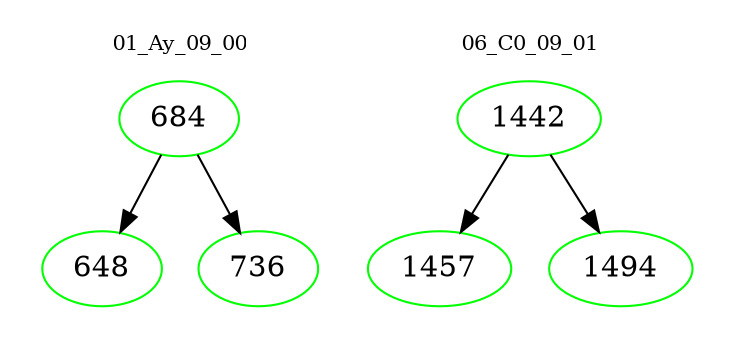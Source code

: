 digraph{
subgraph cluster_0 {
color = white
label = "01_Ay_09_00";
fontsize=10;
T0_684 [label="684", color="green"]
T0_684 -> T0_648 [color="black"]
T0_648 [label="648", color="green"]
T0_684 -> T0_736 [color="black"]
T0_736 [label="736", color="green"]
}
subgraph cluster_1 {
color = white
label = "06_C0_09_01";
fontsize=10;
T1_1442 [label="1442", color="green"]
T1_1442 -> T1_1457 [color="black"]
T1_1457 [label="1457", color="green"]
T1_1442 -> T1_1494 [color="black"]
T1_1494 [label="1494", color="green"]
}
}
